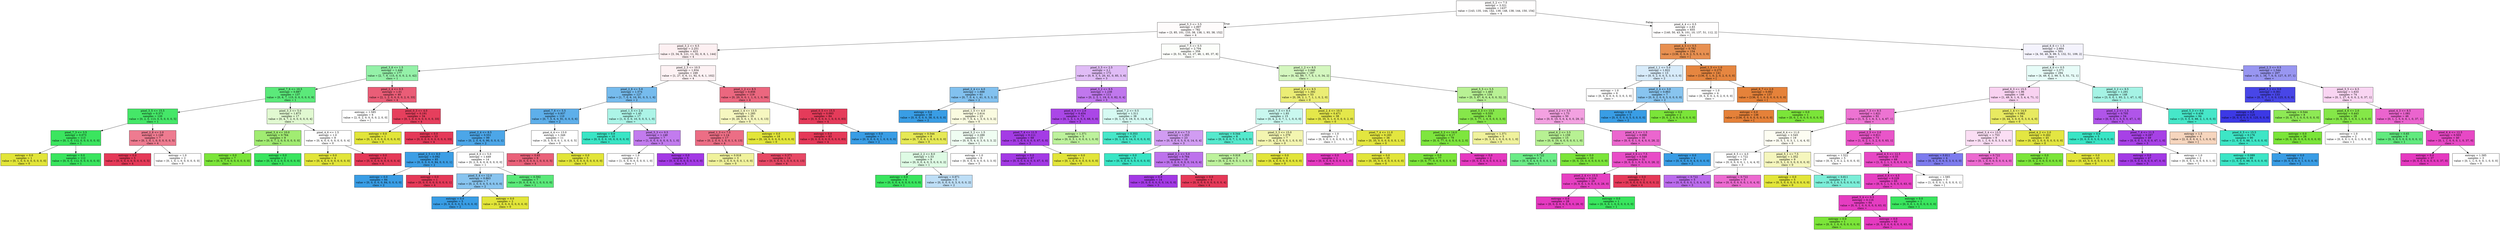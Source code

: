 digraph Tree {
node [shape=box, style="filled", color="black"] ;
0 [label="pixel_5_2 <= 7.5\nentropy = 3.321\nsamples = 1437\nvalue = [143, 135, 144, 142, 139, 148, 138, 144, 150, 154]\nclass = 4", fillcolor="#fffefe"] ;
1 [label="pixel_5_3 <= 3.5\nentropy = 2.897\nsamples = 782\nvalue = [3, 85, 101, 133, 38, 138, 1, 93, 38, 152]\nclass = 4", fillcolor="#fefbfb"] ;
0 -> 1 [labeldistance=2.5, labelangle=45, headlabel="True"] ;
5 [label="pixel_3_2 <= 6.5\nentropy = 2.251\nsamples = 423\nvalue = [3, 34, 9, 121, 11, 92, 0, 8, 1, 144]\nclass = 4", fillcolor="#fdf0f2"] ;
1 -> 5 ;
11 [label="pixel_3_6 <= 1.5\nentropy = 1.446\nsamples = 177\nvalue = [2, 7, 9, 115, 0, 0, 0, 2, 0, 42]\nclass = 1", fillcolor="#94f1a8"] ;
5 -> 11 ;
25 [label="pixel_7_6 <= 10.5\nentropy = 0.887\nsamples = 137\nvalue = [0, 6, 7, 115, 0, 0, 0, 0, 0, 9]\nclass = 1", fillcolor="#5be97a"] ;
11 -> 25 ;
41 [label="pixel_3_5 <= 15.5\nentropy = 0.371\nsamples = 120\nvalue = [0, 2, 0, 113, 0, 0, 0, 0, 0, 5]\nclass = 1", fillcolor="#45e768"] ;
25 -> 41 ;
53 [label="pixel_7_3 <= 3.5\nentropy = 0.073\nsamples = 113\nvalue = [0, 1, 0, 112, 0, 0, 0, 0, 0, 0]\nclass = 1", fillcolor="#3be55f"] ;
41 -> 53 ;
135 [label="entropy = 0.0\nsamples = 1\nvalue = [0, 1, 0, 0, 0, 0, 0, 0, 0, 0]\nclass = 0", fillcolor="#e2e539"] ;
53 -> 135 ;
136 [label="entropy = 0.0\nsamples = 112\nvalue = [0, 0, 0, 112, 0, 0, 0, 0, 0, 0]\nclass = 1", fillcolor="#39e55e"] ;
53 -> 136 ;
54 [label="pixel_2_6 <= 2.0\nentropy = 1.149\nsamples = 7\nvalue = [0, 1, 0, 1, 0, 0, 0, 0, 0, 5]\nclass = 4", fillcolor="#ee7b90"] ;
41 -> 54 ;
163 [label="entropy = 0.0\nsamples = 5\nvalue = [0, 0, 0, 0, 0, 0, 0, 0, 0, 5]\nclass = 4", fillcolor="#e53958"] ;
54 -> 163 ;
164 [label="entropy = 1.0\nsamples = 2\nvalue = [0, 1, 0, 1, 0, 0, 0, 0, 0, 0]\nclass = 0", fillcolor="#ffffff"] ;
54 -> 164 ;
42 [label="pixel_3_3 <= 5.0\nentropy = 1.873\nsamples = 17\nvalue = [0, 4, 7, 2, 0, 0, 0, 0, 0, 4]\nclass =  ", fillcolor="#e1f9d1"] ;
25 -> 42 ;
91 [label="pixel_3_4 <= 10.0\nentropy = 0.764\nsamples = 9\nvalue = [0, 0, 7, 2, 0, 0, 0, 0, 0, 0]\nclass =  ", fillcolor="#a1ec72"] ;
42 -> 91 ;
153 [label="entropy = 0.0\nsamples = 7\nvalue = [0, 0, 7, 0, 0, 0, 0, 0, 0, 0]\nclass =  ", fillcolor="#7be539"] ;
91 -> 153 ;
154 [label="entropy = 0.0\nsamples = 2\nvalue = [0, 0, 0, 2, 0, 0, 0, 0, 0, 0]\nclass = 1", fillcolor="#39e55e"] ;
91 -> 154 ;
92 [label="pixel_4_6 <= 1.5\nentropy = 1.0\nsamples = 8\nvalue = [0, 4, 0, 0, 0, 0, 0, 0, 0, 4]\nclass = 0", fillcolor="#ffffff"] ;
42 -> 92 ;
137 [label="entropy = 0.0\nsamples = 4\nvalue = [0, 4, 0, 0, 0, 0, 0, 0, 0, 0]\nclass = 0", fillcolor="#e2e539"] ;
92 -> 137 ;
138 [label="entropy = 0.0\nsamples = 4\nvalue = [0, 0, 0, 0, 0, 0, 0, 0, 0, 4]\nclass = 4", fillcolor="#e53958"] ;
92 -> 138 ;
26 [label="pixel_2_4 <= 0.5\nentropy = 1.01\nsamples = 40\nvalue = [2, 1, 2, 0, 0, 0, 0, 2, 0, 33]\nclass = 4", fillcolor="#ea5d77"] ;
11 -> 26 ;
69 [label="entropy = 1.585\nsamples = 6\nvalue = [2, 0, 2, 0, 0, 0, 0, 2, 0, 0]\nclass = [", fillcolor="#ffffff"] ;
26 -> 69 ;
70 [label="pixel_0_3 <= 4.0\nentropy = 0.191\nsamples = 34\nvalue = [0, 1, 0, 0, 0, 0, 0, 0, 0, 33]\nclass = 4", fillcolor="#e63f5d"] ;
26 -> 70 ;
157 [label="entropy = 0.0\nsamples = 1\nvalue = [0, 1, 0, 0, 0, 0, 0, 0, 0, 0]\nclass = 0", fillcolor="#e2e539"] ;
70 -> 157 ;
158 [label="entropy = 0.0\nsamples = 33\nvalue = [0, 0, 0, 0, 0, 0, 0, 0, 0, 33]\nclass = 4", fillcolor="#e53958"] ;
70 -> 158 ;
12 [label="pixel_2_5 <= 10.5\nentropy = 1.934\nsamples = 246\nvalue = [1, 27, 0, 6, 11, 92, 0, 6, 1, 102]\nclass = 4", fillcolor="#fdf2f4"] ;
5 -> 12 ;
15 [label="pixel_2_6 <= 5.0\nentropy = 1.574\nsamples = 127\nvalue = [1, 7, 0, 6, 10, 91, 0, 5, 1, 6]\nclass = 2", fillcolor="#76bbed"] ;
12 -> 15 ;
29 [label="pixel_7_6 <= 5.5\nentropy = 0.937\nsamples = 110\nvalue = [0, 7, 0, 6, 0, 91, 0, 0, 0, 6]\nclass = 2", fillcolor="#5eafea"] ;
15 -> 29 ;
51 [label="pixel_2_4 <= 8.5\nentropy = 0.551\nsamples = 99\nvalue = [0, 2, 0, 6, 0, 90, 0, 0, 0, 1]\nclass = 2", fillcolor="#4ca6e8"] ;
29 -> 51 ;
57 [label="pixel_2_5 <= 8.0\nentropy = 0.092\nsamples = 85\nvalue = [0, 0, 0, 0, 0, 84, 0, 0, 0, 1]\nclass = 2", fillcolor="#3b9ee5"] ;
51 -> 57 ;
141 [label="entropy = 0.0\nsamples = 84\nvalue = [0, 0, 0, 0, 0, 84, 0, 0, 0, 0]\nclass = 2", fillcolor="#399de5"] ;
57 -> 141 ;
142 [label="entropy = 0.0\nsamples = 1\nvalue = [0, 0, 0, 0, 0, 0, 0, 0, 0, 1]\nclass = 4", fillcolor="#e53958"] ;
57 -> 142 ;
58 [label="pixel_6_6 <= 5.0\nentropy = 1.449\nsamples = 14\nvalue = [0, 2, 0, 6, 0, 6, 0, 0, 0, 0]\nclass = 1", fillcolor="#ffffff"] ;
51 -> 58 ;
121 [label="pixel_5_4 <= 12.0\nentropy = 0.863\nsamples = 7\nvalue = [0, 2, 0, 0, 0, 5, 0, 0, 0, 0]\nclass = 2", fillcolor="#88c4ef"] ;
58 -> 121 ;
167 [label="entropy = 0.0\nsamples = 5\nvalue = [0, 0, 0, 0, 0, 5, 0, 0, 0, 0]\nclass = 2", fillcolor="#399de5"] ;
121 -> 167 ;
168 [label="entropy = 0.0\nsamples = 2\nvalue = [0, 2, 0, 0, 0, 0, 0, 0, 0, 0]\nclass = 0", fillcolor="#e2e539"] ;
121 -> 168 ;
122 [label="entropy = 0.592\nsamples = 7\nvalue = [0, 0, 0, 6, 0, 1, 0, 0, 0, 0]\nclass = 1", fillcolor="#5ae979"] ;
58 -> 122 ;
52 [label="pixel_4_4 <= 13.0\nentropy = 1.349\nsamples = 11\nvalue = [0, 5, 0, 0, 0, 1, 0, 0, 0, 5]\nclass = 0", fillcolor="#ffffff"] ;
29 -> 52 ;
115 [label="entropy = 0.65\nsamples = 6\nvalue = [0, 0, 0, 0, 0, 1, 0, 0, 0, 5]\nclass = 4", fillcolor="#ea6179"] ;
52 -> 115 ;
116 [label="entropy = 0.0\nsamples = 5\nvalue = [0, 5, 0, 0, 0, 0, 0, 0, 0, 0]\nclass = 0", fillcolor="#e2e539"] ;
52 -> 116 ;
30 [label="pixel_1_5 <= 2.0\nentropy = 1.45\nsamples = 17\nvalue = [1, 0, 0, 0, 10, 0, 0, 5, 1, 0]\nclass =  ", fillcolor="#acf4e7"] ;
15 -> 30 ;
93 [label="entropy = 0.0\nsamples = 10\nvalue = [0, 0, 0, 0, 10, 0, 0, 0, 0, 0]\nclass =  ", fillcolor="#39e5c5"] ;
30 -> 93 ;
94 [label="pixel_5_3 <= 0.5\nentropy = 1.149\nsamples = 7\nvalue = [1, 0, 0, 0, 0, 0, 0, 5, 1, 0]\nclass = 3", fillcolor="#c27bee"] ;
30 -> 94 ;
161 [label="entropy = 1.0\nsamples = 2\nvalue = [1, 0, 0, 0, 0, 0, 0, 0, 1, 0]\nclass = [", fillcolor="#ffffff"] ;
94 -> 161 ;
162 [label="entropy = 0.0\nsamples = 5\nvalue = [0, 0, 0, 0, 0, 0, 0, 5, 0, 0]\nclass = 3", fillcolor="#a339e5"] ;
94 -> 162 ;
16 [label="pixel_1_2 <= 8.5\nentropy = 0.856\nsamples = 119\nvalue = [0, 20, 0, 0, 1, 1, 0, 1, 0, 96]\nclass = 4", fillcolor="#eb677f"] ;
12 -> 16 ;
37 [label="pixel_1_4 <= 13.5\nentropy = 1.285\nsamples = 35\nvalue = [0, 20, 0, 0, 1, 0, 0, 1, 0, 13]\nclass = 0", fillcolor="#f6f7c0"] ;
16 -> 37 ;
63 [label="pixel_1_3 <= 7.5\nentropy = 1.14\nsamples = 17\nvalue = [0, 2, 0, 0, 1, 0, 0, 1, 0, 13]\nclass = 4", fillcolor="#ec6e85"] ;
37 -> 63 ;
113 [label="entropy = 0.918\nsamples = 3\nvalue = [0, 2, 0, 0, 0, 0, 0, 1, 0, 0]\nclass = 0", fillcolor="#f0f29c"] ;
63 -> 113 ;
114 [label="entropy = 0.371\nsamples = 14\nvalue = [0, 0, 0, 0, 1, 0, 0, 0, 0, 13]\nclass = 4", fillcolor="#e74865"] ;
63 -> 114 ;
64 [label="entropy = 0.0\nsamples = 18\nvalue = [0, 18, 0, 0, 0, 0, 0, 0, 0, 0]\nclass = 0", fillcolor="#e2e539"] ;
37 -> 64 ;
38 [label="pixel_0_5 <= 15.5\nentropy = 0.093\nsamples = 84\nvalue = [0, 0, 0, 0, 0, 1, 0, 0, 0, 83]\nclass = 4", fillcolor="#e53b5a"] ;
16 -> 38 ;
143 [label="entropy = 0.0\nsamples = 83\nvalue = [0, 0, 0, 0, 0, 0, 0, 0, 0, 83]\nclass = 4", fillcolor="#e53958"] ;
38 -> 143 ;
144 [label="entropy = 0.0\nsamples = 1\nvalue = [0, 0, 0, 0, 0, 1, 0, 0, 0, 0]\nclass = 2", fillcolor="#399de5"] ;
38 -> 144 ;
6 [label="pixel_7_5 <= 0.5\nentropy = 2.704\nsamples = 359\nvalue = [0, 51, 92, 12, 27, 46, 1, 85, 37, 8]\nclass =  ", fillcolor="#fcfefa"] ;
1 -> 6 ;
9 [label="pixel_3_5 <= 2.5\nentropy = 2.1\nsamples = 172\nvalue = [0, 9, 3, 5, 20, 41, 0, 85, 3, 6]\nclass = 3", fillcolor="#e0bcf6"] ;
6 -> 9 ;
19 [label="pixel_2_4 <= 4.0\nentropy = 1.688\nsamples = 61\nvalue = [0, 7, 0, 4, 1, 41, 0, 3, 3, 2]\nclass = 2", fillcolor="#82c1ef"] ;
9 -> 19 ;
45 [label="entropy = 0.0\nsamples = 38\nvalue = [0, 0, 0, 0, 0, 38, 0, 0, 0, 0]\nclass = 2", fillcolor="#399de5"] ;
19 -> 45 ;
46 [label="pixel_1_5 <= 4.0\nentropy = 2.614\nsamples = 23\nvalue = [0, 7, 0, 4, 1, 3, 0, 3, 3, 2]\nclass = 0", fillcolor="#fafbe0"] ;
19 -> 46 ;
75 [label="entropy = 0.544\nsamples = 8\nvalue = [0, 7, 0, 0, 1, 0, 0, 0, 0, 0]\nclass = 0", fillcolor="#e6e955"] ;
46 -> 75 ;
76 [label="pixel_5_2 <= 1.5\nentropy = 2.289\nsamples = 15\nvalue = [0, 0, 0, 4, 0, 3, 0, 3, 3, 2]\nclass = 1", fillcolor="#effdf2"] ;
46 -> 76 ;
99 [label="pixel_2_2 <= 8.0\nentropy = 1.53\nsamples = 9\nvalue = [0, 0, 0, 4, 0, 3, 0, 0, 0, 2]\nclass = 1", fillcolor="#defbe4"] ;
76 -> 99 ;
131 [label="entropy = 0.0\nsamples = 4\nvalue = [0, 0, 0, 4, 0, 0, 0, 0, 0, 0]\nclass = 1", fillcolor="#39e55e"] ;
99 -> 131 ;
132 [label="entropy = 0.971\nsamples = 5\nvalue = [0, 0, 0, 0, 0, 3, 0, 0, 0, 2]\nclass = 2", fillcolor="#bddef6"] ;
99 -> 132 ;
100 [label="entropy = 1.0\nsamples = 6\nvalue = [0, 0, 0, 0, 0, 0, 0, 3, 3, 0]\nclass = 3", fillcolor="#ffffff"] ;
76 -> 100 ;
20 [label="pixel_3_2 <= 9.5\nentropy = 1.238\nsamples = 111\nvalue = [0, 2, 3, 1, 19, 0, 0, 82, 0, 4]\nclass = 3", fillcolor="#c077ed"] ;
9 -> 20 ;
39 [label="pixel_6_5 <= 2.0\nentropy = 0.454\nsamples = 73\nvalue = [0, 1, 3, 1, 0, 0, 0, 68, 0, 0]\nclass = 3", fillcolor="#aa47e7"] ;
20 -> 39 ;
83 [label="pixel_7_4 <= 11.5\nentropy = 0.111\nsamples = 68\nvalue = [0, 1, 0, 0, 0, 0, 0, 67, 0, 0]\nclass = 3", fillcolor="#a43ce5"] ;
39 -> 83 ;
145 [label="entropy = 0.0\nsamples = 67\nvalue = [0, 0, 0, 0, 0, 0, 0, 67, 0, 0]\nclass = 3", fillcolor="#a339e5"] ;
83 -> 145 ;
146 [label="entropy = 0.0\nsamples = 1\nvalue = [0, 1, 0, 0, 0, 0, 0, 0, 0, 0]\nclass = 0", fillcolor="#e2e539"] ;
83 -> 146 ;
84 [label="entropy = 1.371\nsamples = 5\nvalue = [0, 0, 3, 1, 0, 0, 0, 1, 0, 0]\nclass =  ", fillcolor="#bdf29c"] ;
39 -> 84 ;
40 [label="pixel_7_2 <= 0.5\nentropy = 1.511\nsamples = 38\nvalue = [0, 1, 0, 0, 19, 0, 0, 14, 0, 4]\nclass =  ", fillcolor="#d6faf3"] ;
20 -> 40 ;
77 [label="entropy = 0.353\nsamples = 15\nvalue = [0, 1, 0, 0, 14, 0, 0, 0, 0, 0]\nclass =  ", fillcolor="#47e7c9"] ;
40 -> 77 ;
78 [label="pixel_0_4 <= 7.5\nentropy = 1.353\nsamples = 23\nvalue = [0, 0, 0, 0, 5, 0, 0, 14, 0, 4]\nclass = 3", fillcolor="#d19cf2"] ;
40 -> 78 ;
89 [label="entropy = 0.0\nsamples = 5\nvalue = [0, 0, 0, 0, 5, 0, 0, 0, 0, 0]\nclass =  ", fillcolor="#39e5c5"] ;
78 -> 89 ;
90 [label="pixel_2_1 <= 5.0\nentropy = 0.764\nsamples = 18\nvalue = [0, 0, 0, 0, 0, 0, 0, 14, 0, 4]\nclass = 3", fillcolor="#bd72ec"] ;
78 -> 90 ;
103 [label="entropy = 0.0\nsamples = 14\nvalue = [0, 0, 0, 0, 0, 0, 0, 14, 0, 0]\nclass = 3", fillcolor="#a339e5"] ;
90 -> 103 ;
104 [label="entropy = 0.0\nsamples = 4\nvalue = [0, 0, 0, 0, 0, 0, 0, 0, 0, 4]\nclass = 4", fillcolor="#e53958"] ;
90 -> 104 ;
10 [label="pixel_1_2 <= 8.5\nentropy = 2.046\nsamples = 187\nvalue = [0, 42, 89, 7, 7, 5, 1, 0, 34, 2]\nclass =  ", fillcolor="#d4f7bf"] ;
6 -> 10 ;
21 [label="pixel_3_4 <= 9.5\nentropy = 1.392\nsamples = 53\nvalue = [0, 39, 2, 1, 7, 1, 1, 0, 2, 0]\nclass = 0", fillcolor="#ebed75"] ;
10 -> 21 ;
55 [label="pixel_7_5 <= 8.5\nentropy = 1.93\nsamples = 15\nvalue = [0, 4, 2, 0, 7, 1, 1, 0, 0, 0]\nclass =  ", fillcolor="#c9f8ef"] ;
21 -> 55 ;
97 [label="entropy = 0.544\nsamples = 8\nvalue = [0, 0, 0, 0, 7, 1, 0, 0, 0, 0]\nclass =  ", fillcolor="#55e9cd"] ;
55 -> 97 ;
98 [label="pixel_3_3 <= 15.0\nentropy = 1.379\nsamples = 7\nvalue = [0, 4, 2, 0, 0, 0, 1, 0, 0, 0]\nclass = 0", fillcolor="#f3f5b0"] ;
55 -> 98 ;
151 [label="entropy = 0.918\nsamples = 3\nvalue = [0, 0, 2, 0, 0, 0, 1, 0, 0, 0]\nclass =  ", fillcolor="#bdf29c"] ;
98 -> 151 ;
152 [label="entropy = 0.0\nsamples = 4\nvalue = [0, 4, 0, 0, 0, 0, 0, 0, 0, 0]\nclass = 0", fillcolor="#e2e539"] ;
98 -> 152 ;
56 [label="pixel_2_4 <= 10.5\nentropy = 0.471\nsamples = 38\nvalue = [0, 35, 0, 1, 0, 0, 0, 0, 2, 0]\nclass = 0", fillcolor="#e4e74a"] ;
21 -> 56 ;
125 [label="entropy = 1.0\nsamples = 2\nvalue = [0, 0, 0, 1, 0, 0, 0, 0, 1, 0]\nclass = 1", fillcolor="#ffffff"] ;
56 -> 125 ;
126 [label="pixel_7_4 <= 11.0\nentropy = 0.183\nsamples = 36\nvalue = [0, 35, 0, 0, 0, 0, 0, 0, 1, 0]\nclass = 0", fillcolor="#e3e63f"] ;
56 -> 126 ;
155 [label="entropy = 0.0\nsamples = 1\nvalue = [0, 0, 0, 0, 0, 0, 0, 0, 1, 0]\nclass =  ", fillcolor="#e539c0"] ;
126 -> 155 ;
156 [label="entropy = 0.0\nsamples = 35\nvalue = [0, 35, 0, 0, 0, 0, 0, 0, 0, 0]\nclass = 0", fillcolor="#e2e539"] ;
126 -> 156 ;
22 [label="pixel_5_5 <= 5.5\nentropy = 1.463\nsamples = 134\nvalue = [0, 3, 87, 6, 0, 4, 0, 0, 32, 2]\nclass =  ", fillcolor="#b8f194"] ;
10 -> 22 ;
31 [label="pixel_3_3 <= 13.5\nentropy = 0.535\nsamples = 84\nvalue = [0, 3, 77, 1, 0, 0, 0, 0, 3, 0]\nclass =  ", fillcolor="#86e74a"] ;
22 -> 31 ;
67 [label="pixel_3_2 <= 14.0\nentropy = 0.17\nsamples = 79\nvalue = [0, 0, 77, 0, 0, 0, 0, 0, 2, 0]\nclass =  ", fillcolor="#7ee63e"] ;
31 -> 67 ;
105 [label="entropy = 0.0\nsamples = 77\nvalue = [0, 0, 77, 0, 0, 0, 0, 0, 0, 0]\nclass =  ", fillcolor="#7be539"] ;
67 -> 105 ;
106 [label="entropy = 0.0\nsamples = 2\nvalue = [0, 0, 0, 0, 0, 0, 0, 0, 2, 0]\nclass =  ", fillcolor="#e539c0"] ;
67 -> 106 ;
68 [label="entropy = 1.371\nsamples = 5\nvalue = [0, 3, 0, 1, 0, 0, 0, 0, 1, 0]\nclass = 0", fillcolor="#f0f29c"] ;
31 -> 68 ;
32 [label="pixel_3_2 <= 3.5\nentropy = 1.73\nsamples = 50\nvalue = [0, 0, 10, 5, 0, 4, 0, 0, 29, 2]\nclass =  ", fillcolor="#f3a1e1"] ;
22 -> 32 ;
49 [label="pixel_6_2 <= 3.5\nentropy = 1.159\nsamples = 15\nvalue = [0, 0, 10, 4, 0, 0, 0, 0, 1, 0]\nclass =  ", fillcolor="#b7f193"] ;
32 -> 49 ;
101 [label="entropy = 0.722\nsamples = 5\nvalue = [0, 0, 0, 4, 0, 0, 0, 0, 1, 0]\nclass = 1", fillcolor="#6aec86"] ;
49 -> 101 ;
102 [label="entropy = 0.0\nsamples = 10\nvalue = [0, 0, 10, 0, 0, 0, 0, 0, 0, 0]\nclass =  ", fillcolor="#7be539"] ;
49 -> 102 ;
50 [label="pixel_4_1 <= 1.5\nentropy = 0.998\nsamples = 35\nvalue = [0, 0, 0, 1, 0, 4, 0, 0, 28, 2]\nclass =  ", fillcolor="#eb66ce"] ;
32 -> 50 ;
85 [label="pixel_3_6 <= 7.5\nentropy = 0.548\nsamples = 31\nvalue = [0, 0, 0, 1, 0, 0, 0, 0, 28, 2]\nclass =  ", fillcolor="#e84dc7"] ;
50 -> 85 ;
117 [label="pixel_2_4 <= 15.5\nentropy = 0.216\nsamples = 29\nvalue = [0, 0, 0, 1, 0, 0, 0, 0, 28, 0]\nclass =  ", fillcolor="#e640c2"] ;
85 -> 117 ;
159 [label="entropy = 0.0\nsamples = 28\nvalue = [0, 0, 0, 0, 0, 0, 0, 0, 28, 0]\nclass =  ", fillcolor="#e539c0"] ;
117 -> 159 ;
160 [label="entropy = 0.0\nsamples = 1\nvalue = [0, 0, 0, 1, 0, 0, 0, 0, 0, 0]\nclass = 1", fillcolor="#39e55e"] ;
117 -> 160 ;
118 [label="entropy = 0.0\nsamples = 2\nvalue = [0, 0, 0, 0, 0, 0, 0, 0, 0, 2]\nclass = 4", fillcolor="#e53958"] ;
85 -> 118 ;
86 [label="entropy = 0.0\nsamples = 4\nvalue = [0, 0, 0, 0, 0, 4, 0, 0, 0, 0]\nclass = 2", fillcolor="#399de5"] ;
50 -> 86 ;
2 [label="pixel_4_4 <= 0.5\nentropy = 2.83\nsamples = 655\nvalue = [140, 50, 43, 9, 101, 10, 137, 51, 112, 2]\nclass = [", fillcolor="#fffefe"] ;
0 -> 2 [labeldistance=2.5, labelangle=-45, headlabel="False"] ;
3 [label="pixel_4_5 <= 0.5\nentropy = 0.782\nsamples = 154\nvalue = [136, 0, 3, 0, 2, 5, 5, 0, 3, 0]\nclass = [", fillcolor="#e89051"] ;
2 -> 3 ;
35 [label="pixel_1_1 <= 5.0\nentropy = 1.922\nsamples = 13\nvalue = [0, 0, 2, 0, 0, 5, 3, 0, 3, 0]\nclass = 2", fillcolor="#d7ebfa"] ;
3 -> 35 ;
107 [label="entropy = 1.0\nsamples = 6\nvalue = [0, 0, 0, 0, 0, 0, 3, 0, 3, 0]\nclass =  ", fillcolor="#ffffff"] ;
35 -> 107 ;
108 [label="pixel_2_4 <= 3.0\nentropy = 0.863\nsamples = 7\nvalue = [0, 0, 2, 0, 0, 5, 0, 0, 0, 0]\nclass = 2", fillcolor="#88c4ef"] ;
35 -> 108 ;
165 [label="entropy = 0.0\nsamples = 5\nvalue = [0, 0, 0, 0, 0, 5, 0, 0, 0, 0]\nclass = 2", fillcolor="#399de5"] ;
108 -> 165 ;
166 [label="entropy = 0.0\nsamples = 2\nvalue = [0, 0, 2, 0, 0, 0, 0, 0, 0, 0]\nclass =  ", fillcolor="#7be539"] ;
108 -> 166 ;
36 [label="pixel_1_5 <= 1.0\nentropy = 0.275\nsamples = 141\nvalue = [136, 0, 1, 0, 2, 0, 2, 0, 0, 0]\nclass = [", fillcolor="#e68640"] ;
3 -> 36 ;
59 [label="entropy = 1.0\nsamples = 4\nvalue = [0, 0, 0, 0, 2, 0, 2, 0, 0, 0]\nclass =  ", fillcolor="#ffffff"] ;
36 -> 59 ;
60 [label="pixel_6_7 <= 2.0\nentropy = 0.062\nsamples = 137\nvalue = [136, 0, 1, 0, 0, 0, 0, 0, 0, 0]\nclass = [", fillcolor="#e5823a"] ;
36 -> 60 ;
133 [label="entropy = 0.0\nsamples = 136\nvalue = [136, 0, 0, 0, 0, 0, 0, 0, 0, 0]\nclass = [", fillcolor="#e58139"] ;
60 -> 133 ;
134 [label="entropy = 0.0\nsamples = 1\nvalue = [0, 0, 1, 0, 0, 0, 0, 0, 0, 0]\nclass =  ", fillcolor="#7be539"] ;
60 -> 134 ;
4 [label="pixel_6_6 <= 1.5\nentropy = 2.664\nsamples = 501\nvalue = [4, 50, 40, 9, 99, 5, 132, 51, 109, 2]\nclass =  ", fillcolor="#f4f3fd"] ;
2 -> 4 ;
7 [label="pixel_4_6 <= 0.5\nentropy = 2.371\nsamples = 294\nvalue = [4, 49, 6, 2, 99, 5, 5, 51, 72, 1]\nclass =  ", fillcolor="#e7fcf8"] ;
4 -> 7 ;
13 [label="pixel_6_3 <= 15.5\nentropy = 1.96\nsamples = 146\nvalue = [1, 49, 6, 1, 6, 3, 4, 4, 71, 1]\nclass =  ", fillcolor="#f9d2f1"] ;
7 -> 13 ;
27 [label="pixel_7_3 <= 8.5\nentropy = 1.621\nsamples = 92\nvalue = [1, 5, 3, 1, 6, 3, 1, 4, 67, 1]\nclass =  ", fillcolor="#ed73d2"] ;
13 -> 27 ;
47 [label="pixel_6_4 <= 11.0\nentropy = 2.545\nsamples = 19\nvalue = [0, 5, 1, 0, 3, 1, 1, 4, 4, 0]\nclass = 0", fillcolor="#fdfdf2"] ;
27 -> 47 ;
81 [label="pixel_6_5 <= 4.0\nentropy = 1.722\nsamples = 10\nvalue = [0, 0, 0, 0, 0, 1, 1, 4, 4, 0]\nclass = 3", fillcolor="#ffffff"] ;
47 -> 81 ;
123 [label="entropy = 0.722\nsamples = 5\nvalue = [0, 0, 0, 0, 0, 1, 0, 4, 0, 0]\nclass = 3", fillcolor="#ba6aec"] ;
81 -> 123 ;
124 [label="entropy = 0.722\nsamples = 5\nvalue = [0, 0, 0, 0, 0, 0, 1, 0, 4, 0]\nclass =  ", fillcolor="#ec6ad0"] ;
81 -> 124 ;
82 [label="pixel_5_1 <= 7.5\nentropy = 1.352\nsamples = 9\nvalue = [0, 5, 1, 0, 3, 0, 0, 0, 0, 0]\nclass = 0", fillcolor="#f5f6bd"] ;
47 -> 82 ;
127 [label="entropy = 0.0\nsamples = 5\nvalue = [0, 5, 0, 0, 0, 0, 0, 0, 0, 0]\nclass = 0", fillcolor="#e2e539"] ;
82 -> 127 ;
128 [label="entropy = 0.811\nsamples = 4\nvalue = [0, 0, 1, 0, 3, 0, 0, 0, 0, 0]\nclass =  ", fillcolor="#7beed8"] ;
82 -> 128 ;
48 [label="pixel_2_5 <= 2.0\nentropy = 0.911\nsamples = 73\nvalue = [1, 0, 2, 1, 3, 2, 0, 0, 63, 1]\nclass =  ", fillcolor="#e955c9"] ;
27 -> 48 ;
73 [label="entropy = 1.522\nsamples = 5\nvalue = [0, 0, 1, 0, 2, 2, 0, 0, 0, 0]\nclass =  ", fillcolor="#ffffff"] ;
48 -> 73 ;
74 [label="pixel_4_5 <= 12.5\nentropy = 0.55\nsamples = 68\nvalue = [1, 0, 1, 1, 1, 0, 0, 0, 63, 1]\nclass =  ", fillcolor="#e748c5"] ;
48 -> 74 ;
87 [label="pixel_0_6 <= 4.5\nentropy = 0.229\nsamples = 65\nvalue = [0, 0, 1, 1, 0, 0, 0, 0, 63, 0]\nclass =  ", fillcolor="#e63fc2"] ;
74 -> 87 ;
147 [label="pixel_5_4 <= 0.5\nentropy = 0.116\nsamples = 64\nvalue = [0, 0, 1, 0, 0, 0, 0, 0, 63, 0]\nclass =  ", fillcolor="#e53cc1"] ;
87 -> 147 ;
149 [label="entropy = 0.0\nsamples = 1\nvalue = [0, 0, 1, 0, 0, 0, 0, 0, 0, 0]\nclass =  ", fillcolor="#7be539"] ;
147 -> 149 ;
150 [label="entropy = 0.0\nsamples = 63\nvalue = [0, 0, 0, 0, 0, 0, 0, 0, 63, 0]\nclass =  ", fillcolor="#e539c0"] ;
147 -> 150 ;
148 [label="entropy = 0.0\nsamples = 1\nvalue = [0, 0, 0, 1, 0, 0, 0, 0, 0, 0]\nclass = 1", fillcolor="#39e55e"] ;
87 -> 148 ;
88 [label="entropy = 1.585\nsamples = 3\nvalue = [1, 0, 0, 0, 1, 0, 0, 0, 0, 1]\nclass = [", fillcolor="#ffffff"] ;
74 -> 88 ;
28 [label="pixel_1_4 <= 14.0\nentropy = 0.982\nsamples = 54\nvalue = [0, 44, 3, 0, 0, 0, 3, 0, 4, 0]\nclass = 0", fillcolor="#e8ea61"] ;
13 -> 28 ;
65 [label="pixel_3_4 <= 13.5\nentropy = 1.753\nsamples = 9\nvalue = [0, 1, 1, 0, 0, 0, 3, 0, 4, 0]\nclass =  ", fillcolor="#fbdef4"] ;
28 -> 65 ;
129 [label="entropy = 0.811\nsamples = 4\nvalue = [0, 0, 1, 0, 0, 0, 3, 0, 0, 0]\nclass =  ", fillcolor="#7d7bee"] ;
65 -> 129 ;
130 [label="entropy = 0.722\nsamples = 5\nvalue = [0, 1, 0, 0, 0, 0, 0, 0, 4, 0]\nclass =  ", fillcolor="#ec6ad0"] ;
65 -> 130 ;
66 [label="pixel_4_2 <= 2.0\nentropy = 0.262\nsamples = 45\nvalue = [0, 43, 2, 0, 0, 0, 0, 0, 0, 0]\nclass = 0", fillcolor="#e3e642"] ;
28 -> 66 ;
111 [label="entropy = 0.0\nsamples = 2\nvalue = [0, 0, 2, 0, 0, 0, 0, 0, 0, 0]\nclass =  ", fillcolor="#7be539"] ;
66 -> 111 ;
112 [label="entropy = 0.0\nsamples = 43\nvalue = [0, 43, 0, 0, 0, 0, 0, 0, 0, 0]\nclass = 0", fillcolor="#e2e539"] ;
66 -> 112 ;
14 [label="pixel_3_2 <= 9.5\nentropy = 1.291\nsamples = 148\nvalue = [3, 0, 0, 1, 93, 2, 1, 47, 1, 0]\nclass =  ", fillcolor="#a5f3e5"] ;
7 -> 14 ;
23 [label="pixel_1_2 <= 1.5\nentropy = 0.705\nsamples = 54\nvalue = [0, 0, 0, 1, 5, 0, 0, 47, 1, 0]\nclass = 3", fillcolor="#b055e9"] ;
14 -> 23 ;
71 [label="entropy = 0.0\nsamples = 5\nvalue = [0, 0, 0, 0, 5, 0, 0, 0, 0, 0]\nclass =  ", fillcolor="#39e5c5"] ;
23 -> 71 ;
72 [label="pixel_7_4 <= 11.5\nentropy = 0.287\nsamples = 49\nvalue = [0, 0, 0, 1, 0, 0, 0, 47, 1, 0]\nclass = 3", fillcolor="#a741e6"] ;
23 -> 72 ;
109 [label="entropy = 0.0\nsamples = 47\nvalue = [0, 0, 0, 0, 0, 0, 0, 47, 0, 0]\nclass = 3", fillcolor="#a339e5"] ;
72 -> 109 ;
110 [label="entropy = 1.0\nsamples = 2\nvalue = [0, 0, 0, 1, 0, 0, 0, 0, 1, 0]\nclass = 1", fillcolor="#ffffff"] ;
72 -> 110 ;
24 [label="pixel_5_3 <= 6.0\nentropy = 0.436\nsamples = 94\nvalue = [3, 0, 0, 0, 88, 2, 1, 0, 0, 0]\nclass =  ", fillcolor="#46e7c9"] ;
14 -> 24 ;
79 [label="entropy = 1.5\nsamples = 4\nvalue = [2, 0, 0, 0, 0, 1, 1, 0, 0, 0]\nclass = [", fillcolor="#f6d5bd"] ;
24 -> 79 ;
80 [label="pixel_0_5 <= 15.5\nentropy = 0.176\nsamples = 90\nvalue = [1, 0, 0, 0, 88, 1, 0, 0, 0, 0]\nclass =  ", fillcolor="#3de6c6"] ;
24 -> 80 ;
139 [label="entropy = 0.089\nsamples = 89\nvalue = [1, 0, 0, 0, 88, 0, 0, 0, 0, 0]\nclass =  ", fillcolor="#3be5c6"] ;
80 -> 139 ;
140 [label="entropy = 0.0\nsamples = 1\nvalue = [0, 0, 0, 0, 0, 1, 0, 0, 0, 0]\nclass = 2", fillcolor="#399de5"] ;
80 -> 140 ;
8 [label="pixel_2_5 <= 0.5\nentropy = 1.544\nsamples = 207\nvalue = [0, 1, 34, 7, 0, 0, 127, 0, 37, 1]\nclass =  ", fillcolor="#9896f1"] ;
4 -> 8 ;
17 [label="pixel_1_1 <= 3.0\nentropy = 0.361\nsamples = 133\nvalue = [0, 0, 7, 1, 0, 0, 125, 0, 0, 0]\nclass =  ", fillcolor="#4846e7"] ;
8 -> 17 ;
43 [label="entropy = 0.0\nsamples = 125\nvalue = [0, 0, 0, 0, 0, 0, 125, 0, 0, 0]\nclass =  ", fillcolor="#3c39e5"] ;
17 -> 43 ;
44 [label="entropy = 0.544\nsamples = 8\nvalue = [0, 0, 7, 1, 0, 0, 0, 0, 0, 0]\nclass =  ", fillcolor="#8ee955"] ;
17 -> 44 ;
18 [label="pixel_5_5 <= 6.5\nentropy = 1.633\nsamples = 74\nvalue = [0, 1, 27, 6, 0, 0, 2, 0, 37, 1]\nclass =  ", fillcolor="#f9d5f2"] ;
8 -> 18 ;
33 [label="pixel_4_6 <= 2.0\nentropy = 0.443\nsamples = 28\nvalue = [0, 0, 26, 1, 0, 0, 1, 0, 0, 0]\nclass =  ", fillcolor="#85e748"] ;
18 -> 33 ;
119 [label="entropy = 0.0\nsamples = 26\nvalue = [0, 0, 26, 0, 0, 0, 0, 0, 0, 0]\nclass =  ", fillcolor="#7be539"] ;
33 -> 119 ;
120 [label="entropy = 1.0\nsamples = 2\nvalue = [0, 0, 0, 1, 0, 0, 1, 0, 0, 0]\nclass = 1", fillcolor="#ffffff"] ;
33 -> 120 ;
34 [label="pixel_4_3 <= 8.5\nentropy = 1.081\nsamples = 46\nvalue = [0, 1, 1, 5, 0, 0, 1, 0, 37, 1]\nclass =  ", fillcolor="#eb64ce"] ;
18 -> 34 ;
61 [label="entropy = 0.65\nsamples = 6\nvalue = [0, 0, 0, 5, 0, 0, 0, 0, 0, 1]\nclass = 1", fillcolor="#61ea7e"] ;
34 -> 61 ;
62 [label="pixel_6_4 <= 12.5\nentropy = 0.503\nsamples = 40\nvalue = [0, 1, 1, 0, 0, 0, 1, 0, 37, 0]\nclass =  ", fillcolor="#e748c5"] ;
34 -> 62 ;
95 [label="entropy = 0.0\nsamples = 37\nvalue = [0, 0, 0, 0, 0, 0, 0, 0, 37, 0]\nclass =  ", fillcolor="#e539c0"] ;
62 -> 95 ;
96 [label="entropy = 1.585\nsamples = 3\nvalue = [0, 1, 1, 0, 0, 0, 1, 0, 0, 0]\nclass = 0", fillcolor="#ffffff"] ;
62 -> 96 ;
}